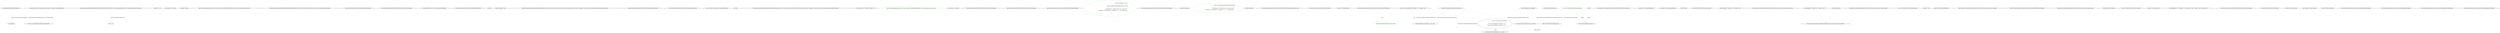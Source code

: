 digraph  {
n22 [label="Nancy.Routing.DefaultMetadataModuleResolver", span=""];
n0 [cluster="Nancy.Routing.DefaultMetadataModuleResolver.DefaultMetadataModuleResolver(Nancy.Conventions.MetadataModuleConventions, Nancy.Routing.IMetadataModuleCatalog)", label="Entry Nancy.Routing.DefaultMetadataModuleResolver.DefaultMetadataModuleResolver(Nancy.Conventions.MetadataModuleConventions, Nancy.Routing.IMetadataModuleCatalog)", span="21-21"];
n1 [cluster="Nancy.Routing.DefaultMetadataModuleResolver.DefaultMetadataModuleResolver(Nancy.Conventions.MetadataModuleConventions, Nancy.Routing.IMetadataModuleCatalog)", label="conventions == null", span="23-23"];
n3 [cluster="Nancy.Routing.DefaultMetadataModuleResolver.DefaultMetadataModuleResolver(Nancy.Conventions.MetadataModuleConventions, Nancy.Routing.IMetadataModuleCatalog)", label="this.conventions = conventions", span="28-28"];
n4 [cluster="Nancy.Routing.DefaultMetadataModuleResolver.DefaultMetadataModuleResolver(Nancy.Conventions.MetadataModuleConventions, Nancy.Routing.IMetadataModuleCatalog)", label="this.catalog = catalog", span="29-29"];
n2 [cluster="Nancy.Routing.DefaultMetadataModuleResolver.DefaultMetadataModuleResolver(Nancy.Conventions.MetadataModuleConventions, Nancy.Routing.IMetadataModuleCatalog)", label="throw new InvalidOperationException(''Cannot create an instance of DefaultMetadataModuleResolver with conventions parameter having null value.'');", span="25-25"];
n5 [cluster="Nancy.Routing.DefaultMetadataModuleResolver.DefaultMetadataModuleResolver(Nancy.Conventions.MetadataModuleConventions, Nancy.Routing.IMetadataModuleCatalog)", label="Exit Nancy.Routing.DefaultMetadataModuleResolver.DefaultMetadataModuleResolver(Nancy.Conventions.MetadataModuleConventions, Nancy.Routing.IMetadataModuleCatalog)", span="21-21"];
n6 [cluster="System.InvalidOperationException.InvalidOperationException(string)", label="Entry System.InvalidOperationException.InvalidOperationException(string)", span="0-0"];
n7 [cluster="Nancy.Routing.DefaultMetadataModuleResolver.GetMetadataModule(System.Type)", label="Entry Nancy.Routing.DefaultMetadataModuleResolver.GetMetadataModule(System.Type)", span="37-37"];
n8 [cluster="Nancy.Routing.DefaultMetadataModuleResolver.GetMetadataModule(System.Type)", label="var metadataModuleTypes = this.catalog.GetMetadataModuleTypes()", span="39-39"];
n10 [cluster="Nancy.Routing.DefaultMetadataModuleResolver.GetMetadataModule(System.Type)", label="var metadataModuleType = SafeInvokeConvention(convention, moduleType, metadataModuleTypes)", span="43-43"];
n9 [cluster="Nancy.Routing.DefaultMetadataModuleResolver.GetMetadataModule(System.Type)", label="this.conventions", span="41-41"];
n15 [cluster="Nancy.Routing.IMetadataModuleCatalog.GetMetadataModuleTypes()", label="Entry Nancy.Routing.IMetadataModuleCatalog.GetMetadataModuleTypes()", span="14-14"];
n13 [cluster="Nancy.Routing.DefaultMetadataModuleResolver.GetMetadataModule(System.Type)", label="return null;", span="51-51"];
n11 [cluster="Nancy.Routing.DefaultMetadataModuleResolver.GetMetadataModule(System.Type)", label="metadataModuleType != null", span="45-45"];
n16 [cluster="Nancy.Routing.DefaultMetadataModuleResolver.SafeInvokeConvention(System.Func<System.Type, System.Collections.Generic.IEnumerable<System.Type>, System.Type>, System.Type, System.Collections.Generic.IEnumerable<System.Type>)", label="Entry Nancy.Routing.DefaultMetadataModuleResolver.SafeInvokeConvention(System.Func<System.Type, System.Collections.Generic.IEnumerable<System.Type>, System.Type>, System.Type, System.Collections.Generic.IEnumerable<System.Type>)", span="54-54"];
n12 [cluster="Nancy.Routing.DefaultMetadataModuleResolver.GetMetadataModule(System.Type)", label="return this.catalog.GetMetadataModule(metadataModuleType);", span="47-47"];
n14 [cluster="Nancy.Routing.DefaultMetadataModuleResolver.GetMetadataModule(System.Type)", label="Exit Nancy.Routing.DefaultMetadataModuleResolver.GetMetadataModule(System.Type)", span="37-37"];
n17 [cluster="Nancy.Routing.IMetadataModuleCatalog.GetMetadataModule(System.Type)", label="Entry Nancy.Routing.IMetadataModuleCatalog.GetMetadataModule(System.Type)", span="21-21"];
n18 [cluster="Nancy.Routing.DefaultMetadataModuleResolver.SafeInvokeConvention(System.Func<System.Type, System.Collections.Generic.IEnumerable<System.Type>, System.Type>, System.Type, System.Collections.Generic.IEnumerable<System.Type>)", label="return convention.Invoke(moduleType, metadataModuleTypes);", span="58-58"];
n19 [cluster="Nancy.Routing.DefaultMetadataModuleResolver.SafeInvokeConvention(System.Func<System.Type, System.Collections.Generic.IEnumerable<System.Type>, System.Type>, System.Type, System.Collections.Generic.IEnumerable<System.Type>)", label="return null;", span="62-62"];
n20 [cluster="Nancy.Routing.DefaultMetadataModuleResolver.SafeInvokeConvention(System.Func<System.Type, System.Collections.Generic.IEnumerable<System.Type>, System.Type>, System.Type, System.Collections.Generic.IEnumerable<System.Type>)", label="Exit Nancy.Routing.DefaultMetadataModuleResolver.SafeInvokeConvention(System.Func<System.Type, System.Collections.Generic.IEnumerable<System.Type>, System.Type>, System.Type, System.Collections.Generic.IEnumerable<System.Type>)", span="54-54"];
n21 [cluster="System.Func<T1, T2, TResult>.Invoke(T1, T2)", label="Entry System.Func<T1, T2, TResult>.Invoke(T1, T2)", span="0-0"];
d3 [cluster="Nancy.Routing.DefaultMetadataModuleResolver.DefaultMetadataModuleResolver(Nancy.Conventions.MetadataModuleConventions, Nancy.Routing.IMetadataModuleCatalog)", color=green, community=0, label="catalog == null", prediction=0, span="28-28"];
d4 [cluster="Nancy.Routing.DefaultMetadataModuleResolver.DefaultMetadataModuleResolver(Nancy.Conventions.MetadataModuleConventions, Nancy.Routing.IMetadataModuleCatalog)", color=green, community=0, label="throw new InvalidOperationException(''Cannot create an instance of DefaultMetadataModuleResolver with catalog parameter having null value.'');", prediction=1, span="30-30"];
d5 [cluster="Nancy.Routing.DefaultMetadataModuleResolver.DefaultMetadataModuleResolver(Nancy.Conventions.MetadataModuleConventions, Nancy.Routing.IMetadataModuleCatalog)", label="this.conventions = conventions", span="33-33"];
m0_0 [cluster="Nancy.Routing.IMetadataModule.GetMetadata(Nancy.Routing.RouteDescription)", file="IMetadataModule.cs", label="Entry Nancy.Routing.IMetadataModule.GetMetadata(Nancy.Routing.RouteDescription)", span="20-20"];
m0_1 [cluster="Nancy.Routing.IMetadataModule.GetMetadata(Nancy.Routing.RouteDescription)", file="IMetadataModule.cs", label="Exit Nancy.Routing.IMetadataModule.GetMetadata(Nancy.Routing.RouteDescription)", span="20-20"];
m1_0 [cluster="Nancy.Demo.Hosting.Aspnet.Metadata.MainMetadataModule.MainMetadataModule()", file="MainMetadataModule.cs", label="Entry Nancy.Demo.Hosting.Aspnet.Metadata.MainMetadataModule.MainMetadataModule()", span="6-6"];
m1_1 [cluster="Nancy.Demo.Hosting.Aspnet.Metadata.MainMetadataModule.MainMetadataModule()", color=green, community=0, file="MainMetadataModule.cs", label="Describe[''NamedRoute''] = desc =>\r\n                {\r\n                    return new MyUberRouteMetadata(desc.Method, desc.Path)\r\n                        {\r\n                            SuperDescription = ''Returns the string \''I am a named route!\'''',\r\n                            CodeSample = ''Get[\''NamedRoute\'', \''/namedRoute\''] = _ => \''I am a named route!\'';''\r\n                        };\r\n                }", prediction=2, span="8-15"];
m1_2 [cluster="Nancy.Demo.Hosting.Aspnet.Metadata.MainMetadataModule.MainMetadataModule()", file="MainMetadataModule.cs", label="Exit Nancy.Demo.Hosting.Aspnet.Metadata.MainMetadataModule.MainMetadataModule()", span="6-6"];
m1_3 [cluster="lambda expression", file="MainMetadataModule.cs", label="Entry lambda expression", span="8-15"];
m1_4 [cluster="lambda expression", color=green, community=0, file="MainMetadataModule.cs", label="return new MyUberRouteMetadata(desc.Method, desc.Path)\r\n                        {\r\n                            SuperDescription = ''Returns the string \''I am a named route!\'''',\r\n                            CodeSample = ''Get[\''NamedRoute\'', \''/namedRoute\''] = _ => \''I am a named route!\'';''\r\n                        };", prediction=3, span="10-14"];
m1_5 [cluster="lambda expression", file="MainMetadataModule.cs", label="Exit lambda expression", span="8-15"];
m1_6 [cluster="Nancy.Demo.Hosting.Aspnet.Metadata.MyUberRouteMetadata.MyUberRouteMetadata(string, string)", file="MainMetadataModule.cs", label="Entry Nancy.Demo.Hosting.Aspnet.Metadata.MyUberRouteMetadata.MyUberRouteMetadata(string, string)", span="4-4"];
m1_7 [file="MainMetadataModule.cs", label="Nancy.Demo.Hosting.Aspnet.Metadata.MainMetadataModule", span=""];
m2_6 [cluster="Nancy.Tests.Unit.Responses.DefaultJsonSerializerFixture.Should_camel_case_property_names_by_default()", file="MainModule.cs", label="var output = new MemoryStream()", span="27-27"];
m2_7 [cluster="Nancy.Tests.Unit.Responses.DefaultJsonSerializerFixture.Should_camel_case_property_names_by_default()", color=green, community=0, file="MainModule.cs", label="this.serializer.Serialize(''application/json'', input, output)", prediction=4, span="28-28"];
m2_0 [cluster="Nancy.Tests.Unit.Responses.DefaultJsonSerializerFixture.DefaultJsonSerializerFixture()", file="MainModule.cs", label="Entry Nancy.Tests.Unit.Responses.DefaultJsonSerializerFixture.DefaultJsonSerializerFixture()", span="15-15"];
m2_1 [cluster="Nancy.Tests.Unit.Responses.DefaultJsonSerializerFixture.DefaultJsonSerializerFixture()", file="MainModule.cs", label="this.serializer = new DefaultJsonSerializer()", span="17-17"];
m2_15 [cluster="lambda expression", file="MainModule.cs", label="var rendered = parsed.Render(hashedModel)", span="64-64"];
m2_32 [cluster="Unk.Parse", file="MainModule.cs", label="Entry Unk.Parse", span=""];
m2_36 [cluster="Nancy.Tests.Unit.Responses.DefaultJsonSerializerFixture.Should_not_change_casing_when_retain_casing_is_true()", file="MainModule.cs", label="this.serializer.Serialize(''application/json'', input, output)", span="80-80"];
m2_37 [cluster="Nancy.Tests.Unit.Responses.DefaultJsonSerializerFixture.Should_not_change_casing_when_retain_casing_is_true()", file="MainModule.cs", label="var actual = Encoding.UTF8.GetString(output.ToArray())", span="81-81"];
m2_34 [cluster="Nancy.Tests.Unit.Responses.DefaultJsonSerializerFixture.Should_not_change_casing_when_retain_casing_is_true()", file="MainModule.cs", label="Nancy.ViewEngines.ViewLocationResult", span=""];
m2_35 [cluster="Nancy.Tests.Unit.Responses.DefaultJsonSerializerFixture.Should_not_change_casing_when_retain_casing_is_true()", file="MainModule.cs", label="Nancy.ViewEngines.IRenderContext", span=""];
m2_38 [cluster="Nancy.Tests.Unit.Responses.DefaultJsonSerializerFixture.Should_not_change_casing_when_retain_casing_is_true()", file="MainModule.cs", label="actual.ShouldEqual(''{\''FirstName\'':\''Joe\'',\''lastName\'':\''Doe\''}'')", span="84-84"];
m2_33 [cluster="Nancy.Tests.Unit.Responses.DefaultJsonSerializerFixture.Should_not_change_casing_when_retain_casing_is_true()", file="MainModule.cs", label=dynamic, span=""];
m2_39 [cluster="Nancy.Tests.Unit.Responses.DefaultJsonSerializerFixture.Should_not_change_casing_when_retain_casing_is_true()", file="MainModule.cs", label="Exit Nancy.Tests.Unit.Responses.DefaultJsonSerializerFixture.Should_not_change_casing_when_retain_casing_is_true()", span="70-70"];
m2_8 [cluster="Nancy.Tests.Unit.Responses.DefaultJsonSerializerFixture.Should_camel_case_property_names_by_default()", color=green, community=0, file="MainModule.cs", label="var actual = Encoding.UTF8.GetString(output.ToArray())", prediction=5, span="29-29"];
m2_9 [cluster="Nancy.Tests.Unit.Responses.DefaultJsonSerializerFixture.Should_camel_case_property_names_by_default()", file="MainModule.cs", label="actual.ShouldEqual(''{\''firstName\'':\''Joe\'',\''lastName\'':\''Doe\''}'')", span="32-32"];
m2_10 [cluster="Nancy.Tests.Unit.Responses.DefaultJsonSerializerFixture.Should_camel_case_property_names_by_default()", file="MainModule.cs", label="Exit Nancy.Tests.Unit.Responses.DefaultJsonSerializerFixture.Should_camel_case_property_names_by_default()", span="21-21"];
m2_20 [cluster="Nancy.Tests.Unit.Responses.DefaultJsonSerializerFixture.Should_camel_case_field_names_by_default()", file="MainModule.cs", label="var actual = Encoding.UTF8.GetString(output.ToArray())", span="44-44"];
m2_3 [cluster="Nancy.ViewEngines.DotLiquid.DotLiquidViewEngine.DotLiquidViewEngine(IFileSystem)", file="MainModule.cs", label="fileSystem != null", span="25-25"];
m2_31 [cluster="System.IO.TextReader.ReadToEnd()", file="MainModule.cs", label="Entry System.IO.TextReader.ReadToEnd()", span="0-0"];
m2_24 [cluster="Nancy.Tests.Unit.Responses.DefaultJsonSerializerFixture.Should_camel_case_dictionary_keys_by_default()", file="MainModule.cs", label="Entry Nancy.Tests.Unit.Responses.DefaultJsonSerializerFixture.Should_camel_case_dictionary_keys_by_default()", span="51-51"];
m2_12 [cluster="lambda expression", file="MainModule.cs", label="Entry lambda expression", span="55-70"];
m2_23 [cluster="Nancy.Tests.Unit.Responses.DefaultJsonSerializerFixture.PersonWithFields.PersonWithFields()", file="MainModule.cs", label="Entry Nancy.Tests.Unit.Responses.DefaultJsonSerializerFixture.PersonWithFields.PersonWithFields()", span="92-92"];
m2_22 [cluster="Nancy.Tests.Unit.Responses.DefaultJsonSerializerFixture.Should_camel_case_field_names_by_default()", file="MainModule.cs", label="Exit Nancy.Tests.Unit.Responses.DefaultJsonSerializerFixture.Should_camel_case_field_names_by_default()", span="36-36"];
m2_4 [cluster="Nancy.ViewEngines.DotLiquid.DotLiquidViewEngine.DotLiquidViewEngine(IFileSystem)", file="MainModule.cs", label="Template.FileSystem = fileSystem", span="28-28"];
m2_5 [cluster="Nancy.ViewEngines.DotLiquid.DotLiquidViewEngine.DotLiquidViewEngine(IFileSystem)", file="MainModule.cs", label="Exit Nancy.ViewEngines.DotLiquid.DotLiquidViewEngine.DotLiquidViewEngine(IFileSystem)", span="23-23"];
m2_27 [cluster="Nancy.Tests.Unit.Responses.DefaultJsonSerializerFixture.Should_camel_case_dictionary_keys_by_default()", file="MainModule.cs", label="this.serializer.Serialize(''application/json'', input, output)", span="62-62"];
m2_13 [cluster="System.IO.MemoryStream.ToArray()", file="MainModule.cs", label="Entry System.IO.MemoryStream.ToArray()", span="0-0"];
m2_14 [cluster="System.Text.Encoding.GetString(byte[])", file="MainModule.cs", label="Entry System.Text.Encoding.GetString(byte[])", span="0-0"];
m2_28 [cluster="Nancy.Tests.Unit.Responses.DefaultJsonSerializerFixture.Should_camel_case_dictionary_keys_by_default()", file="MainModule.cs", label="var actual = Encoding.UTF8.GetString(output.ToArray())", span="63-63"];
m2_16 [cluster="Nancy.Tests.Unit.Responses.DefaultJsonSerializerFixture.Should_camel_case_field_names_by_default()", file="MainModule.cs", label="Entry Nancy.Tests.Unit.Responses.DefaultJsonSerializerFixture.Should_camel_case_field_names_by_default()", span="36-36"];
m2_17 [cluster="Nancy.Tests.Unit.Responses.DefaultJsonSerializerFixture.Should_camel_case_field_names_by_default()", file="MainModule.cs", label="var input = new PersonWithFields { FirstName = ''Joe'', LastName = ''Doe'' }", span="39-39"];
m2_18 [cluster="Nancy.Tests.Unit.Responses.DefaultJsonSerializerFixture.Should_camel_case_field_names_by_default()", file="MainModule.cs", label="var output = new MemoryStream()", span="42-42"];
m2_19 [cluster="Nancy.Tests.Unit.Responses.DefaultJsonSerializerFixture.Should_camel_case_field_names_by_default()", file="MainModule.cs", label="this.serializer.Serialize(''application/json'', input, output)", span="43-43"];
m2_29 [cluster="Nancy.Tests.Unit.Responses.DefaultJsonSerializerFixture.Should_camel_case_dictionary_keys_by_default()", file="MainModule.cs", label="actual.ShouldEqual(''{\''joe\'':{\''firstName\'':\''Joe\'',\''lastName\'':null},\''john\'':{\''firstName\'':\''John\'',\''lastName\'':null}}'')", span="66-66"];
m2_2 [cluster="Nancy.Tests.Unit.Responses.DefaultJsonSerializerFixture.DefaultJsonSerializerFixture()", file="MainModule.cs", label="Exit Nancy.Tests.Unit.Responses.DefaultJsonSerializerFixture.DefaultJsonSerializerFixture()", span="15-15"];
m2_11 [cluster="System.IO.MemoryStream.MemoryStream()", file="MainModule.cs", label="Entry System.IO.MemoryStream.MemoryStream()", span="0-0"];
m2_25 [cluster="Nancy.Tests.Unit.Responses.DefaultJsonSerializerFixture.Should_camel_case_dictionary_keys_by_default()", file="MainModule.cs", label="var input = new Dictionary<string, object>\r\n            {\r\n                { ''Joe'', new PersonWithFields { FirstName = ''Joe'' } },\r\n                { ''John'', new PersonWithFields { FirstName = ''John'' } }\r\n            }", span="54-58"];
m2_26 [cluster="Nancy.Tests.Unit.Responses.DefaultJsonSerializerFixture.Should_camel_case_dictionary_keys_by_default()", file="MainModule.cs", label="var output = new MemoryStream()", span="61-61"];
m2_30 [cluster="System.Func<TResult>.Invoke()", file="MainModule.cs", label="Entry System.Func<TResult>.Invoke()", span="0-0"];
m2_21 [cluster="Unk.FromAnonymousObject", file="MainModule.cs", label="Entry Unk.FromAnonymousObject", span=""];
m2_40 [file="MainModule.cs", label="Nancy.Tests.Unit.Responses.DefaultJsonSerializerFixture", span=""];
m4_0 [cluster="Nancy.Validation.DataAnnotations.IDataAnnotationsValidatorAdapter.GetRules()", file="RequestHeaders.cs", label="Entry Nancy.Validation.DataAnnotations.IDataAnnotationsValidatorAdapter.GetRules()", span="13-13"];
m4_1 [cluster="Nancy.Validation.DataAnnotations.IDataAnnotationsValidatorAdapter.GetRules()", file="RequestHeaders.cs", label="Exit Nancy.Validation.DataAnnotations.IDataAnnotationsValidatorAdapter.GetRules()", span="13-13"];
m4_2 [cluster="Nancy.Validation.DataAnnotations.IDataAnnotationsValidatorAdapter.Validate(object)", file="RequestHeaders.cs", label="Entry Nancy.Validation.DataAnnotations.IDataAnnotationsValidatorAdapter.Validate(object)", span="20-20"];
m4_3 [cluster="Nancy.Validation.DataAnnotations.IDataAnnotationsValidatorAdapter.Validate(object)", file="RequestHeaders.cs", label="Exit Nancy.Validation.DataAnnotations.IDataAnnotationsValidatorAdapter.Validate(object)", span="20-20"];
n22 -> n9  [color=darkseagreen4, key=1, label="Nancy.Routing.DefaultMetadataModuleResolver", style=dashed];
n22 -> n12  [color=darkseagreen4, key=1, label="Nancy.Routing.DefaultMetadataModuleResolver", style=dashed];
n0 -> d3  [color=green, key=1, label="Nancy.Routing.IMetadataModuleCatalog", style=dashed];
n10 -> n12  [color=darkseagreen4, key=1, label=metadataModuleType, style=dashed];
m2_34 -> m2_36  [color=darkseagreen4, key=1, label=input, style=dashed];
m2_34 -> m2_14  [color=darkseagreen4, key=1, label="Nancy.ViewEngines.ViewLocationResult", style=dashed];
m2_35 -> m2_14  [color=darkseagreen4, key=1, label="Nancy.ViewEngines.IRenderContext", style=dashed];
m2_33 -> m2_13  [color=darkseagreen4, key=1, label=dynamic, style=dashed];
m2_8 -> m2_13  [color=darkseagreen4, key=1, label=dynamic, style=dashed];
m2_8 -> m2_14  [color=darkseagreen4, key=1, label="Nancy.ViewEngines.ViewLocationResult", style=dashed];
m2_9 -> m2_16  [color=darkseagreen4, key=1, label="?", style=dashed];
m2_12 -> m2_16  [color=darkseagreen4, key=1, label="?", style=dashed];
m2_5 -> m2_7  [color=green, key=1, label=input, style=dashed];
m2_14 -> m2_27  [color=darkseagreen4, key=1, label="lambda expression", style=dashed];
m2_17 -> m2_19  [color=darkseagreen4, key=1, label=input, style=dashed];
m2_25 -> m2_27  [color=darkseagreen4, key=1, label=input, style=dashed];
m2_40 -> m2_7  [color=green, key=1, label="Nancy.Tests.Unit.Responses.DefaultJsonSerializerFixture", style=dashed];
m2_40 -> m2_19  [color=darkseagreen4, key=1, label="Nancy.Tests.Unit.Responses.DefaultJsonSerializerFixture", style=dashed];
m2_40 -> m2_27  [color=darkseagreen4, key=1, label="Nancy.Tests.Unit.Responses.DefaultJsonSerializerFixture", style=dashed];
m2_40 -> m2_36  [color=darkseagreen4, key=1, label="Nancy.Tests.Unit.Responses.DefaultJsonSerializerFixture", style=dashed];
}
